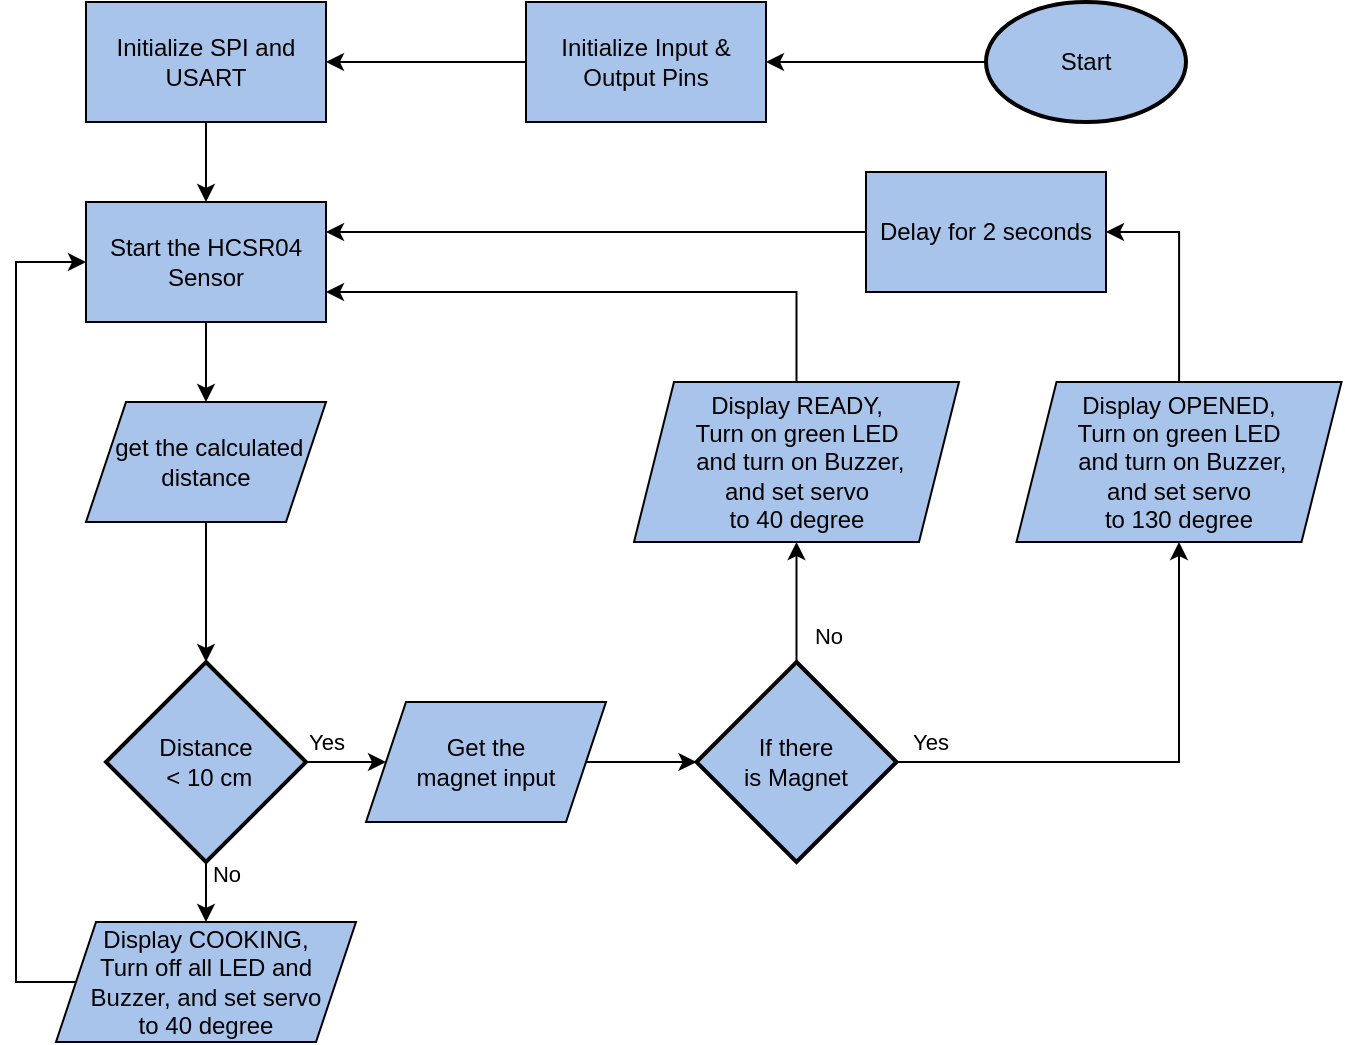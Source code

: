 <mxfile version="21.2.9" type="device">
  <diagram name="Page-1" id="D8Vl_URc9-n9CDZ59L-_">
    <mxGraphModel dx="1270" dy="539" grid="1" gridSize="10" guides="1" tooltips="1" connect="1" arrows="1" fold="1" page="1" pageScale="1" pageWidth="827" pageHeight="1169" math="0" shadow="0">
      <root>
        <mxCell id="0" />
        <mxCell id="1" parent="0" />
        <mxCell id="vrvisQrk9lShXyxaP80K-27" style="edgeStyle=orthogonalEdgeStyle;rounded=0;orthogonalLoop=1;jettySize=auto;html=1;entryX=1;entryY=0.5;entryDx=0;entryDy=0;" edge="1" parent="1" source="vrvisQrk9lShXyxaP80K-2" target="vrvisQrk9lShXyxaP80K-26">
          <mxGeometry relative="1" as="geometry" />
        </mxCell>
        <mxCell id="vrvisQrk9lShXyxaP80K-2" value="Start" style="strokeWidth=2;html=1;shape=mxgraph.flowchart.start_1;whiteSpace=wrap;fillColor=#A9C4EB;" vertex="1" parent="1">
          <mxGeometry x="590" y="330" width="100" height="60" as="geometry" />
        </mxCell>
        <mxCell id="vrvisQrk9lShXyxaP80K-15" style="edgeStyle=orthogonalEdgeStyle;rounded=0;orthogonalLoop=1;jettySize=auto;html=1;entryX=0.5;entryY=0;entryDx=0;entryDy=0;" edge="1" parent="1" source="vrvisQrk9lShXyxaP80K-6" target="vrvisQrk9lShXyxaP80K-7">
          <mxGeometry relative="1" as="geometry" />
        </mxCell>
        <mxCell id="vrvisQrk9lShXyxaP80K-6" value="Initialize SPI and USART" style="rounded=0;whiteSpace=wrap;html=1;fillColor=#A9C4EB;" vertex="1" parent="1">
          <mxGeometry x="140" y="330" width="120" height="60" as="geometry" />
        </mxCell>
        <mxCell id="vrvisQrk9lShXyxaP80K-17" style="edgeStyle=orthogonalEdgeStyle;rounded=0;orthogonalLoop=1;jettySize=auto;html=1;entryX=0.5;entryY=0;entryDx=0;entryDy=0;" edge="1" parent="1" source="vrvisQrk9lShXyxaP80K-7" target="vrvisQrk9lShXyxaP80K-9">
          <mxGeometry relative="1" as="geometry" />
        </mxCell>
        <mxCell id="vrvisQrk9lShXyxaP80K-7" value="Start the HCSR04 Sensor" style="rounded=0;whiteSpace=wrap;html=1;fillColor=#A9C4EB;" vertex="1" parent="1">
          <mxGeometry x="140" y="430" width="120" height="60" as="geometry" />
        </mxCell>
        <mxCell id="vrvisQrk9lShXyxaP80K-19" style="edgeStyle=orthogonalEdgeStyle;rounded=0;orthogonalLoop=1;jettySize=auto;html=1;entryX=0.5;entryY=0;entryDx=0;entryDy=0;" edge="1" parent="1" source="vrvisQrk9lShXyxaP80K-8" target="vrvisQrk9lShXyxaP80K-10">
          <mxGeometry relative="1" as="geometry" />
        </mxCell>
        <mxCell id="vrvisQrk9lShXyxaP80K-37" value="No" style="edgeLabel;html=1;align=center;verticalAlign=middle;resizable=0;points=[];" vertex="1" connectable="0" parent="vrvisQrk9lShXyxaP80K-19">
          <mxGeometry x="-0.753" y="-1" relative="1" as="geometry">
            <mxPoint x="11" as="offset" />
          </mxGeometry>
        </mxCell>
        <mxCell id="vrvisQrk9lShXyxaP80K-24" style="edgeStyle=orthogonalEdgeStyle;rounded=0;orthogonalLoop=1;jettySize=auto;html=1;entryX=0;entryY=0.5;entryDx=0;entryDy=0;" edge="1" parent="1" source="vrvisQrk9lShXyxaP80K-8" target="vrvisQrk9lShXyxaP80K-11">
          <mxGeometry relative="1" as="geometry" />
        </mxCell>
        <mxCell id="vrvisQrk9lShXyxaP80K-38" value="Yes" style="edgeLabel;html=1;align=center;verticalAlign=middle;resizable=0;points=[];" vertex="1" connectable="0" parent="vrvisQrk9lShXyxaP80K-24">
          <mxGeometry x="-0.746" y="1" relative="1" as="geometry">
            <mxPoint x="2" y="-9" as="offset" />
          </mxGeometry>
        </mxCell>
        <mxCell id="vrvisQrk9lShXyxaP80K-8" value="Distance&lt;br&gt;&amp;nbsp;&amp;lt; 10 cm" style="strokeWidth=2;html=1;shape=mxgraph.flowchart.decision;whiteSpace=wrap;fillColor=#A9C4EB;" vertex="1" parent="1">
          <mxGeometry x="150" y="660" width="100" height="100" as="geometry" />
        </mxCell>
        <mxCell id="vrvisQrk9lShXyxaP80K-18" style="edgeStyle=orthogonalEdgeStyle;rounded=0;orthogonalLoop=1;jettySize=auto;html=1;entryX=0.5;entryY=0;entryDx=0;entryDy=0;entryPerimeter=0;" edge="1" parent="1" source="vrvisQrk9lShXyxaP80K-9" target="vrvisQrk9lShXyxaP80K-8">
          <mxGeometry relative="1" as="geometry" />
        </mxCell>
        <mxCell id="vrvisQrk9lShXyxaP80K-9" value="&amp;nbsp;get the calculated distance" style="shape=parallelogram;perimeter=parallelogramPerimeter;whiteSpace=wrap;html=1;fixedSize=1;fillColor=#A9C4EB;" vertex="1" parent="1">
          <mxGeometry x="140" y="530" width="120" height="60" as="geometry" />
        </mxCell>
        <mxCell id="vrvisQrk9lShXyxaP80K-22" style="edgeStyle=orthogonalEdgeStyle;rounded=0;orthogonalLoop=1;jettySize=auto;html=1;entryX=0;entryY=0.5;entryDx=0;entryDy=0;exitX=0;exitY=0.5;exitDx=0;exitDy=0;" edge="1" parent="1" source="vrvisQrk9lShXyxaP80K-10" target="vrvisQrk9lShXyxaP80K-7">
          <mxGeometry relative="1" as="geometry">
            <Array as="points">
              <mxPoint x="105" y="820" />
              <mxPoint x="105" y="460" />
            </Array>
          </mxGeometry>
        </mxCell>
        <mxCell id="vrvisQrk9lShXyxaP80K-10" value="Display COOKING,&lt;br&gt;Turn off all LED and Buzzer, and set servo&lt;br&gt;to 40 degree" style="shape=parallelogram;perimeter=parallelogramPerimeter;whiteSpace=wrap;html=1;fixedSize=1;fillColor=#A9C4EB;" vertex="1" parent="1">
          <mxGeometry x="125" y="790" width="150" height="60" as="geometry" />
        </mxCell>
        <mxCell id="vrvisQrk9lShXyxaP80K-25" style="edgeStyle=orthogonalEdgeStyle;rounded=0;orthogonalLoop=1;jettySize=auto;html=1;entryX=0;entryY=0.5;entryDx=0;entryDy=0;entryPerimeter=0;" edge="1" parent="1" source="vrvisQrk9lShXyxaP80K-11" target="vrvisQrk9lShXyxaP80K-23">
          <mxGeometry relative="1" as="geometry" />
        </mxCell>
        <mxCell id="vrvisQrk9lShXyxaP80K-11" value="Get the&lt;br&gt;magnet input" style="shape=parallelogram;perimeter=parallelogramPerimeter;whiteSpace=wrap;html=1;fixedSize=1;fillColor=#A9C4EB;" vertex="1" parent="1">
          <mxGeometry x="280" y="680" width="120" height="60" as="geometry" />
        </mxCell>
        <mxCell id="vrvisQrk9lShXyxaP80K-30" style="edgeStyle=orthogonalEdgeStyle;rounded=0;orthogonalLoop=1;jettySize=auto;html=1;entryX=0.5;entryY=1;entryDx=0;entryDy=0;" edge="1" parent="1" source="vrvisQrk9lShXyxaP80K-23" target="vrvisQrk9lShXyxaP80K-29">
          <mxGeometry relative="1" as="geometry" />
        </mxCell>
        <mxCell id="vrvisQrk9lShXyxaP80K-39" value="No" style="edgeLabel;html=1;align=center;verticalAlign=middle;resizable=0;points=[];" vertex="1" connectable="0" parent="vrvisQrk9lShXyxaP80K-30">
          <mxGeometry x="-0.574" y="1" relative="1" as="geometry">
            <mxPoint x="16" as="offset" />
          </mxGeometry>
        </mxCell>
        <mxCell id="vrvisQrk9lShXyxaP80K-33" style="edgeStyle=orthogonalEdgeStyle;rounded=0;orthogonalLoop=1;jettySize=auto;html=1;entryX=0.5;entryY=1;entryDx=0;entryDy=0;" edge="1" parent="1" source="vrvisQrk9lShXyxaP80K-23" target="vrvisQrk9lShXyxaP80K-32">
          <mxGeometry relative="1" as="geometry" />
        </mxCell>
        <mxCell id="vrvisQrk9lShXyxaP80K-40" value="Yes" style="edgeLabel;html=1;align=center;verticalAlign=middle;resizable=0;points=[];" vertex="1" connectable="0" parent="vrvisQrk9lShXyxaP80K-33">
          <mxGeometry x="-0.87" relative="1" as="geometry">
            <mxPoint y="-10" as="offset" />
          </mxGeometry>
        </mxCell>
        <mxCell id="vrvisQrk9lShXyxaP80K-23" value="If there &lt;br&gt;is Magnet" style="strokeWidth=2;html=1;shape=mxgraph.flowchart.decision;whiteSpace=wrap;fillColor=#A9C4EB;" vertex="1" parent="1">
          <mxGeometry x="445.25" y="660" width="100" height="100" as="geometry" />
        </mxCell>
        <mxCell id="vrvisQrk9lShXyxaP80K-28" style="edgeStyle=orthogonalEdgeStyle;rounded=0;orthogonalLoop=1;jettySize=auto;html=1;entryX=1;entryY=0.5;entryDx=0;entryDy=0;" edge="1" parent="1" source="vrvisQrk9lShXyxaP80K-26" target="vrvisQrk9lShXyxaP80K-6">
          <mxGeometry relative="1" as="geometry" />
        </mxCell>
        <mxCell id="vrvisQrk9lShXyxaP80K-26" value="Initialize Input &amp;amp; Output Pins" style="rounded=0;whiteSpace=wrap;html=1;fillColor=#A9C4EB;" vertex="1" parent="1">
          <mxGeometry x="360" y="330" width="120" height="60" as="geometry" />
        </mxCell>
        <mxCell id="vrvisQrk9lShXyxaP80K-35" style="edgeStyle=orthogonalEdgeStyle;rounded=0;orthogonalLoop=1;jettySize=auto;html=1;entryX=1;entryY=0.75;entryDx=0;entryDy=0;" edge="1" parent="1" source="vrvisQrk9lShXyxaP80K-29" target="vrvisQrk9lShXyxaP80K-7">
          <mxGeometry relative="1" as="geometry">
            <Array as="points">
              <mxPoint x="495" y="475" />
            </Array>
          </mxGeometry>
        </mxCell>
        <mxCell id="vrvisQrk9lShXyxaP80K-29" value="Display READY,&lt;br&gt;Turn on green LED&lt;br&gt;&amp;nbsp;and turn on Buzzer, &lt;br&gt;and set servo&lt;br&gt;to 40 degree" style="shape=parallelogram;perimeter=parallelogramPerimeter;whiteSpace=wrap;html=1;fixedSize=1;fillColor=#A9C4EB;" vertex="1" parent="1">
          <mxGeometry x="414" y="520" width="162.5" height="80" as="geometry" />
        </mxCell>
        <mxCell id="vrvisQrk9lShXyxaP80K-42" style="edgeStyle=orthogonalEdgeStyle;rounded=0;orthogonalLoop=1;jettySize=auto;html=1;entryX=1;entryY=0.5;entryDx=0;entryDy=0;" edge="1" parent="1" source="vrvisQrk9lShXyxaP80K-32" target="vrvisQrk9lShXyxaP80K-41">
          <mxGeometry relative="1" as="geometry" />
        </mxCell>
        <mxCell id="vrvisQrk9lShXyxaP80K-32" value="Display OPENED,&lt;br&gt;Turn on green LED&lt;br&gt;&amp;nbsp;and turn on Buzzer, &lt;br&gt;and set servo&lt;br&gt;to 130 degree" style="shape=parallelogram;perimeter=parallelogramPerimeter;whiteSpace=wrap;html=1;fixedSize=1;fillColor=#A9C4EB;" vertex="1" parent="1">
          <mxGeometry x="605.25" y="520" width="162.5" height="80" as="geometry" />
        </mxCell>
        <mxCell id="vrvisQrk9lShXyxaP80K-43" style="edgeStyle=orthogonalEdgeStyle;rounded=0;orthogonalLoop=1;jettySize=auto;html=1;entryX=1;entryY=0.25;entryDx=0;entryDy=0;" edge="1" parent="1" source="vrvisQrk9lShXyxaP80K-41" target="vrvisQrk9lShXyxaP80K-7">
          <mxGeometry relative="1" as="geometry" />
        </mxCell>
        <mxCell id="vrvisQrk9lShXyxaP80K-41" value="Delay for 2 seconds" style="rounded=0;whiteSpace=wrap;html=1;fillColor=#A9C4EB;" vertex="1" parent="1">
          <mxGeometry x="530" y="415" width="120" height="60" as="geometry" />
        </mxCell>
      </root>
    </mxGraphModel>
  </diagram>
</mxfile>
